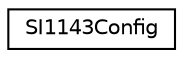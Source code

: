 digraph "Graphical Class Hierarchy"
{
  edge [fontname="Helvetica",fontsize="10",labelfontname="Helvetica",labelfontsize="10"];
  node [fontname="Helvetica",fontsize="10",shape=record];
  rankdir="LR";
  Node1 [label="SI1143Config",height=0.2,width=0.4,color="black", fillcolor="white", style="filled",URL="$class_s_i1143_config.html",tooltip="A configuration container for the SI1143 Sensor. All its configuration values are stored an held insi..."];
}
